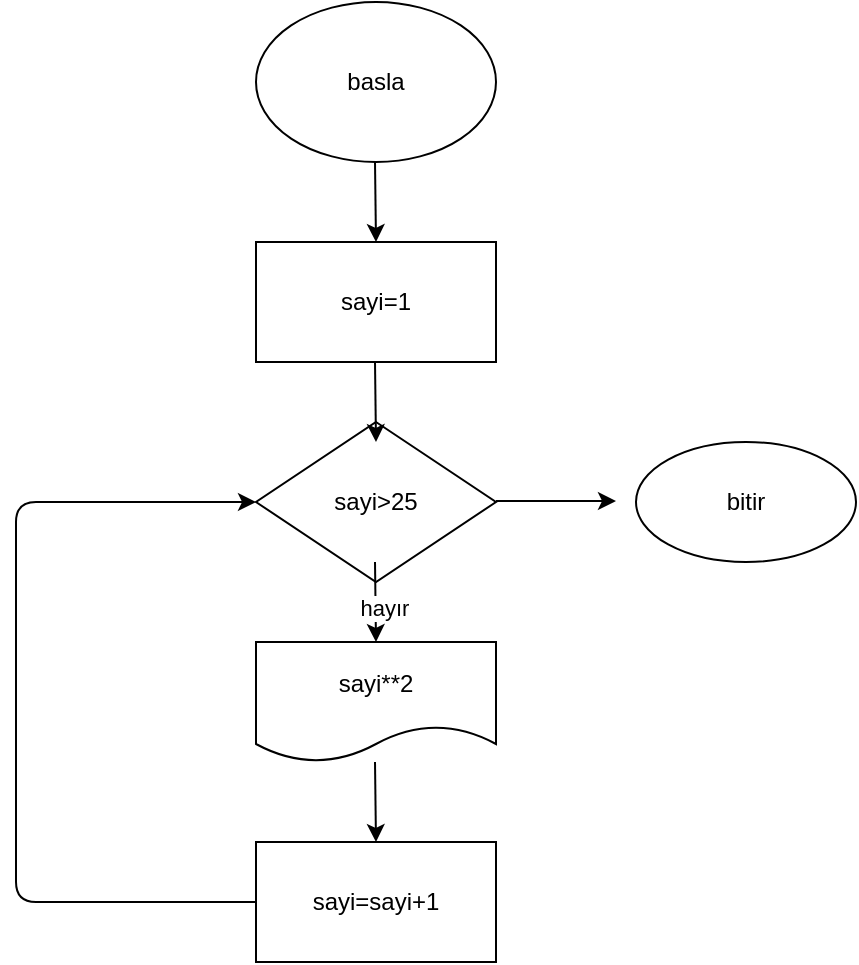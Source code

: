 <mxfile>
    <diagram id="a74kbKAT6V9vz8wloTiu" name="Page-1">
        <mxGraphModel dx="832" dy="659" grid="1" gridSize="10" guides="1" tooltips="1" connect="1" arrows="1" fold="1" page="1" pageScale="1" pageWidth="850" pageHeight="1100" math="0" shadow="0">
            <root>
                <mxCell id="0"/>
                <mxCell id="1" parent="0"/>
                <mxCell id="2" value="basla" style="ellipse;whiteSpace=wrap;html=1;" vertex="1" parent="1">
                    <mxGeometry x="320" y="70" width="120" height="80" as="geometry"/>
                </mxCell>
                <mxCell id="3" value="" style="endArrow=classic;html=1;" edge="1" parent="1">
                    <mxGeometry width="50" height="50" relative="1" as="geometry">
                        <mxPoint x="379.5" y="150" as="sourcePoint"/>
                        <mxPoint x="380" y="190" as="targetPoint"/>
                    </mxGeometry>
                </mxCell>
                <mxCell id="4" value="sayi=1" style="rounded=0;whiteSpace=wrap;html=1;" vertex="1" parent="1">
                    <mxGeometry x="320" y="190" width="120" height="60" as="geometry"/>
                </mxCell>
                <mxCell id="5" value="sayi&amp;gt;25" style="rhombus;whiteSpace=wrap;html=1;" vertex="1" parent="1">
                    <mxGeometry x="320" y="280" width="120" height="80" as="geometry"/>
                </mxCell>
                <mxCell id="7" value="sayi=sayi+1" style="rounded=0;whiteSpace=wrap;html=1;" vertex="1" parent="1">
                    <mxGeometry x="320" y="490" width="120" height="60" as="geometry"/>
                </mxCell>
                <mxCell id="8" value="sayi**2" style="shape=document;whiteSpace=wrap;html=1;boundedLbl=1;" vertex="1" parent="1">
                    <mxGeometry x="320" y="390" width="120" height="60" as="geometry"/>
                </mxCell>
                <mxCell id="9" value="" style="endArrow=classic;html=1;" edge="1" parent="1">
                    <mxGeometry width="50" height="50" relative="1" as="geometry">
                        <mxPoint x="379.5" y="250" as="sourcePoint"/>
                        <mxPoint x="380" y="290" as="targetPoint"/>
                    </mxGeometry>
                </mxCell>
                <mxCell id="10" value="" style="endArrow=classic;html=1;" edge="1" parent="1">
                    <mxGeometry width="50" height="50" relative="1" as="geometry">
                        <mxPoint x="379.5" y="350" as="sourcePoint"/>
                        <mxPoint x="380" y="390" as="targetPoint"/>
                    </mxGeometry>
                </mxCell>
                <mxCell id="13" value="hayır" style="edgeLabel;html=1;align=center;verticalAlign=middle;resizable=0;points=[];" vertex="1" connectable="0" parent="10">
                    <mxGeometry x="0.132" y="4" relative="1" as="geometry">
                        <mxPoint as="offset"/>
                    </mxGeometry>
                </mxCell>
                <mxCell id="11" value="" style="endArrow=classic;html=1;" edge="1" parent="1">
                    <mxGeometry width="50" height="50" relative="1" as="geometry">
                        <mxPoint x="379.5" y="450" as="sourcePoint"/>
                        <mxPoint x="380" y="490" as="targetPoint"/>
                    </mxGeometry>
                </mxCell>
                <mxCell id="12" value="" style="endArrow=classic;html=1;exitX=0;exitY=0.5;exitDx=0;exitDy=0;entryX=0;entryY=0.5;entryDx=0;entryDy=0;" edge="1" parent="1" source="7" target="5">
                    <mxGeometry width="50" height="50" relative="1" as="geometry">
                        <mxPoint x="200" y="510" as="sourcePoint"/>
                        <mxPoint x="100" y="320" as="targetPoint"/>
                        <Array as="points">
                            <mxPoint x="200" y="520"/>
                            <mxPoint x="200" y="320"/>
                        </Array>
                    </mxGeometry>
                </mxCell>
                <mxCell id="14" value="bitir" style="ellipse;whiteSpace=wrap;html=1;" vertex="1" parent="1">
                    <mxGeometry x="510" y="290" width="110" height="60" as="geometry"/>
                </mxCell>
                <mxCell id="15" value="" style="endArrow=classic;html=1;" edge="1" parent="1">
                    <mxGeometry width="50" height="50" relative="1" as="geometry">
                        <mxPoint x="440" y="319.5" as="sourcePoint"/>
                        <mxPoint x="500" y="319.5" as="targetPoint"/>
                    </mxGeometry>
                </mxCell>
            </root>
        </mxGraphModel>
    </diagram>
</mxfile>